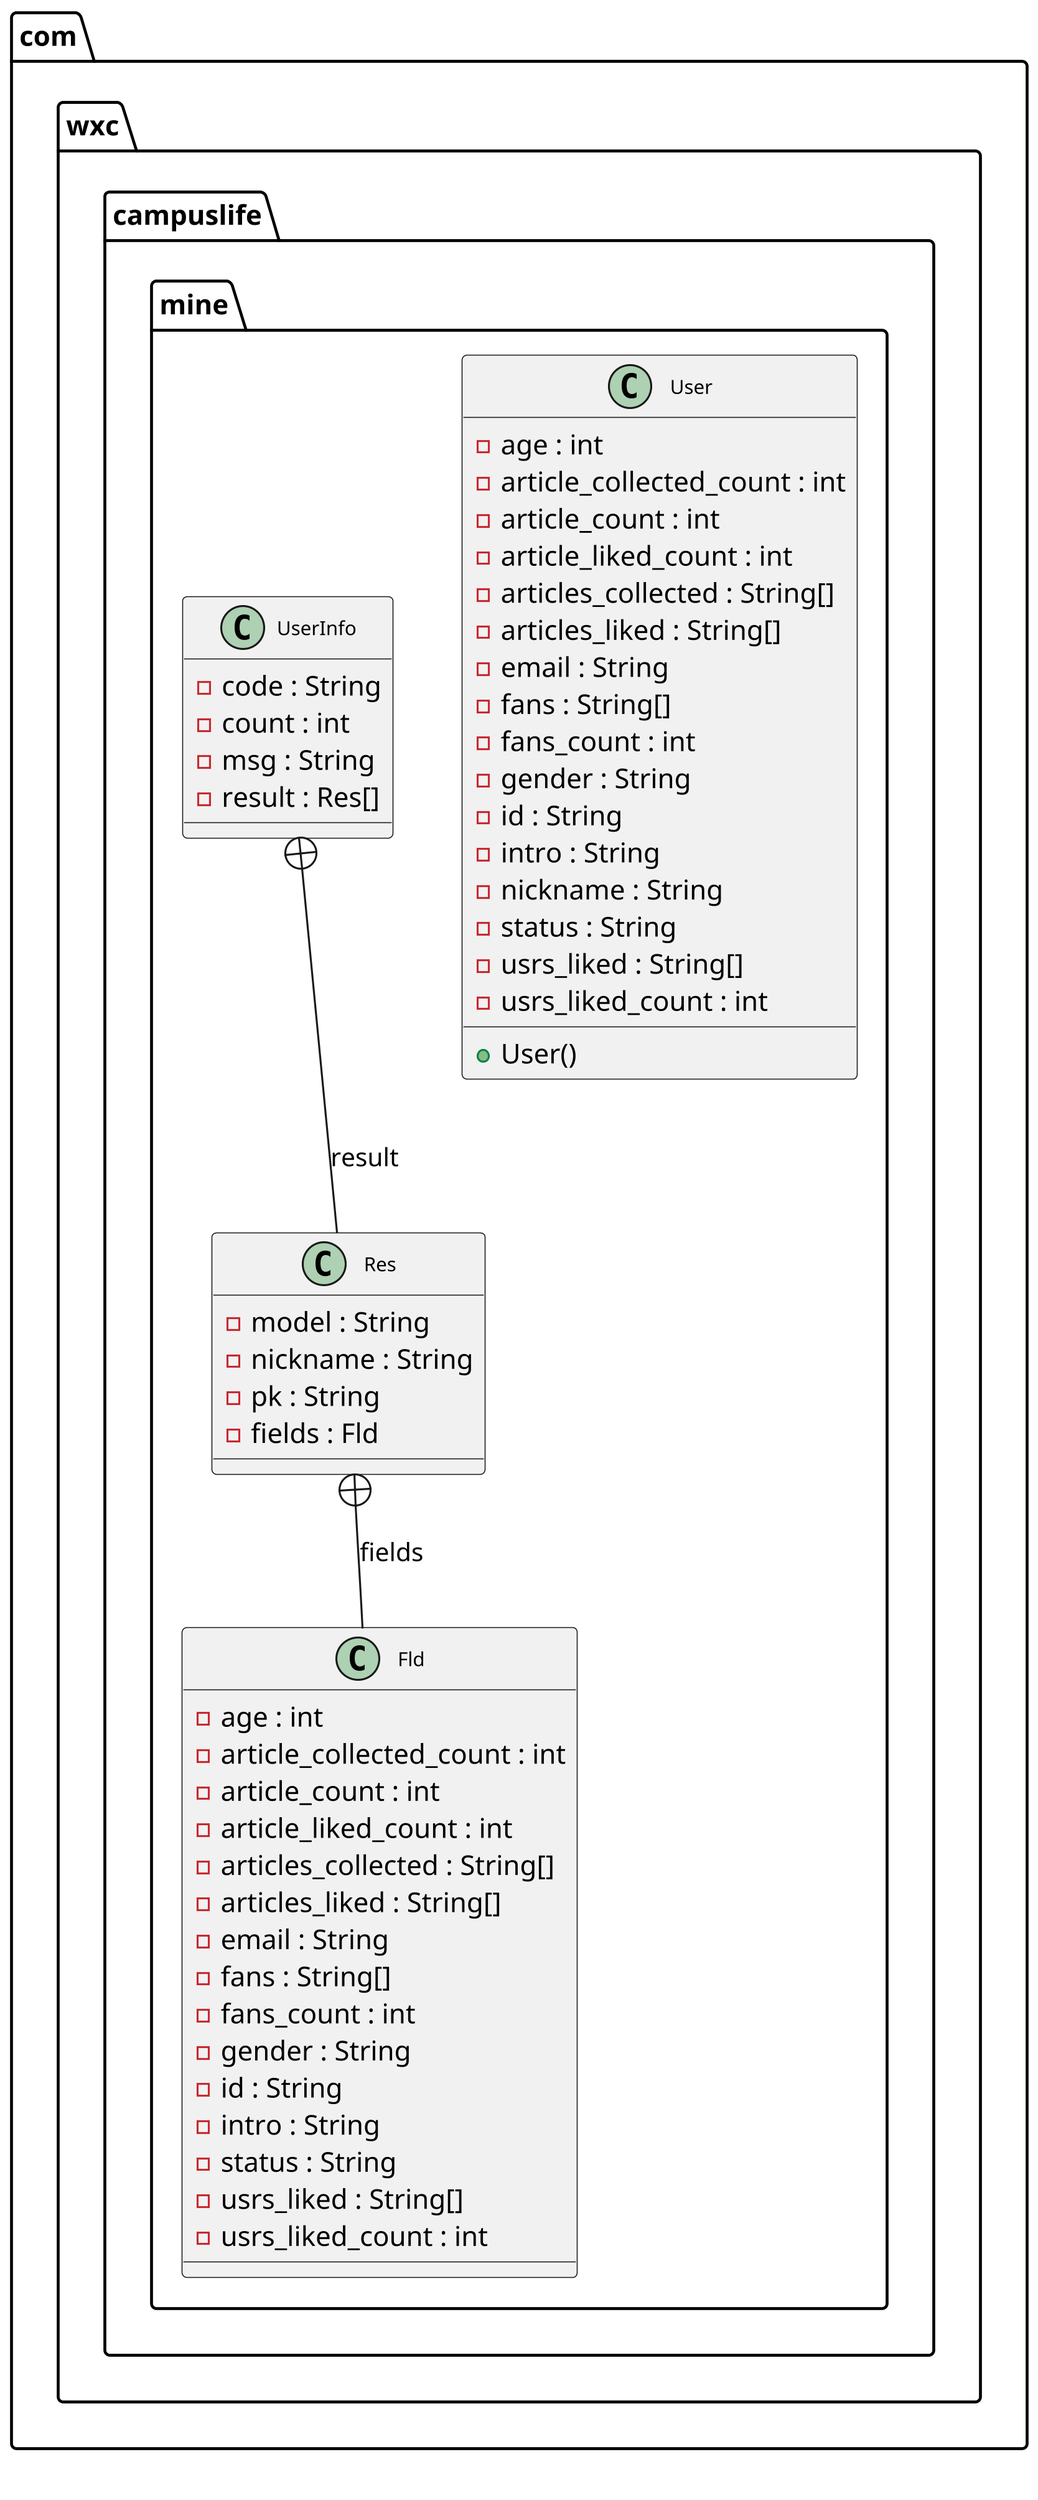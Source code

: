 @startuml
skinparam classFontSize 10
skinparam dpi 300
'title __MINE's Class Diagram__\n

'  namespace com.wxc.campuslife {
'    namespace mine {
'      class com.wxc.campuslife.mine.AccountDetailActivity {
'          ~ age : String
'          ~ email : String
'          ~ gender : String
'          ~ handler : Handler
'          ~ handler_vis : Handler
'          ~ intro : String
'          ~ nickname : String
'          ~ status : String
'          ~ userid : String
'          # onCreate()
'      }
'    }
'  }
'
'
'  namespace com.wxc.campuslife {
'    namespace mine {
'      class com.wxc.campuslife.mine.MineActivity {
'          ~ handler : Handler
'          # onCreate()
'      }
'    }
'  }
  

  namespace com.wxc.campuslife {
    namespace mine {
      class com.wxc.campuslife.mine.User {
          - age : int
          - article_collected_count : int
          - article_count : int
          - article_liked_count : int
          - articles_collected : String[]
          - articles_liked : String[]
          - email : String
          - fans : String[]
          - fans_count : int
          - gender : String
          - id : String
          - intro : String
          - nickname : String
          - status : String
          - usrs_liked : String[]
          - usrs_liked_count : int
          + User()
'          + getAge()
'          + getArticle_collected_count()
'          + getArticle_count()
'          + getArticle_liked_count()
'          + getArticles_collected()
'          + getArticles_liked()
'          + getEmail()
'          + getFans()
'          + getFans_count()
'          + getGender()
'          + getId()
'          + getIntro()
'          + getNickname()
'          + getStatus()
'          + getUsrs_liked()
'          + getUsrs_liked_count()
'          + setAge()
'          + setArticle_collected_count()
'          + setArticle_count()
'          + setArticle_liked_count()
'          + setArticles_collected()
'          + setArticles_liked()
'          + setEmail()
'          + setFans()
'          + setFans_count()
'          + setGender()
'          + setId()
'          + setIntro()
'          + setNickname()
'          + setStatus()
'          + setUsrs_liked()
'          + setUsrs_liked_count()
      }
    }
  }


  namespace com.wxc.campuslife {
    namespace mine {
      class com.wxc.campuslife.mine.UserInfo {
          - code : String
          - count : int
          - msg : String
          - result : Res[]
'          + getCode()
'          + getCount()
'          + getMsg()
'          + getResult()
'          + setCode()
'          + setCount()
'          + setMsg()
'          + setResult()
      }
    }
  }


  namespace com.wxc.campuslife {
    namespace mine {
      class com.wxc.campuslife.mine.Res {
          - model : String
          - nickname : String
          - pk : String
          - fields : Fld
'          + getFields()
'          + getModel()
'          + getNickname()
'          + getPk()
'          + setFields()
'          + setModel()
'          + setNickname()
'          + setPk()
      }
    }
  }


  namespace com.wxc.campuslife {
    namespace mine {
      class com.wxc.campuslife.mine.Fld {
          - age : int
          - article_collected_count : int
          - article_count : int
          - article_liked_count : int
          - articles_collected : String[]
          - articles_liked : String[]
          - email : String
          - fans : String[]
          - fans_count : int
          - gender : String
          - id : String
          - intro : String
          - status : String
          - usrs_liked : String[]
          - usrs_liked_count : int
'          + getAge()
'          + getArticle_collected_count()
'          + getArticle_count()
'          + getArticle_liked_count()
'          + getArticles_collected()
'          + getArticles_liked()
'          + getEmail()
'          + getFans()
'          + getFans_count()
'          + getGender()
'          + getId()
'          + getIntro()
'          + getStatus()
'          + getUsrs_liked()
'          + getUsrs_liked_count()
'          + setAge()
'          + setArticle_collected_count()
'          + setArticle_count()
'          + setArticle_liked_count()
'          + setArticles_collected()
'          + setArticles_liked()
'          + setEmail()
'          + setFans()
'          + setFans_count()
'          + setGender()
'          + setId()
'          + setIntro()
'          + setStatus()
'          + setUsrs_liked()
'          + setUsrs_liked_count()
      }
    }
  }


'  com.wxc.campuslife.mine.AccountDetailActivity -up-|> androidx.appcompat.app.AppCompatActivity
'  com.wxc.campuslife.mine.MineActivity -up-|> androidx.appcompat.app.AppCompatActivity
  com.wxc.campuslife.mine.UserInfo +-down- com.wxc.campuslife.mine.Res : result
'  com.wxc.campuslife.mine.UserInfo.Res o-- com.wxc.campuslife.mine.Fld : fields
  com.wxc.campuslife.mine.Res +-down- com.wxc.campuslife.mine.Fld : fields


right footer

'
'PlantUML diagram generated by SketchIt! (https://bitbucket.org/pmesmeur/sketch.it)
'For more information about this tool, please contact philippe.mesmeur@gmail.com
endfooter

@enduml
